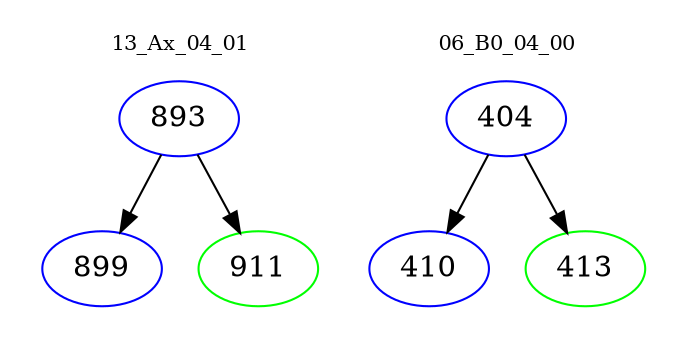 digraph{
subgraph cluster_0 {
color = white
label = "13_Ax_04_01";
fontsize=10;
T0_893 [label="893", color="blue"]
T0_893 -> T0_899 [color="black"]
T0_899 [label="899", color="blue"]
T0_893 -> T0_911 [color="black"]
T0_911 [label="911", color="green"]
}
subgraph cluster_1 {
color = white
label = "06_B0_04_00";
fontsize=10;
T1_404 [label="404", color="blue"]
T1_404 -> T1_410 [color="black"]
T1_410 [label="410", color="blue"]
T1_404 -> T1_413 [color="black"]
T1_413 [label="413", color="green"]
}
}
